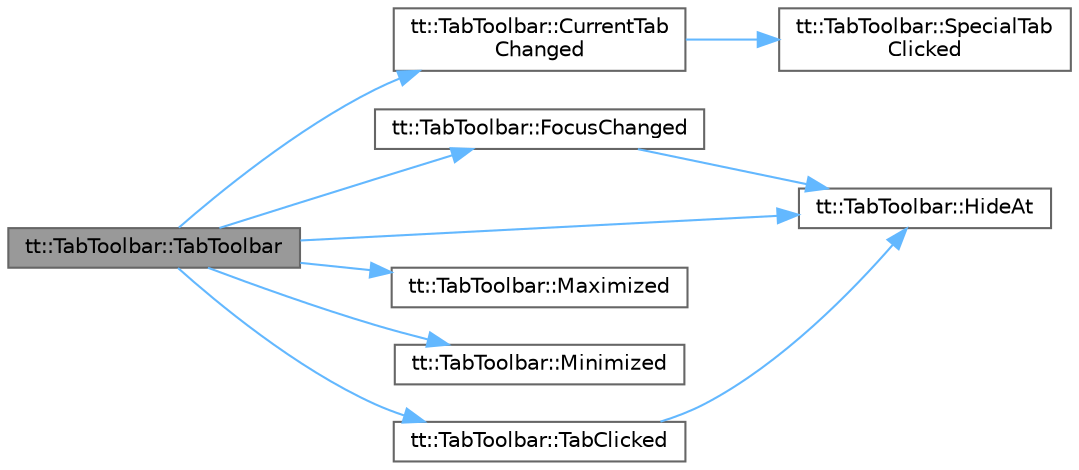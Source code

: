 digraph "tt::TabToolbar::TabToolbar"
{
 // LATEX_PDF_SIZE
  bgcolor="transparent";
  edge [fontname=Helvetica,fontsize=10,labelfontname=Helvetica,labelfontsize=10];
  node [fontname=Helvetica,fontsize=10,shape=box,height=0.2,width=0.4];
  rankdir="LR";
  Node1 [id="Node000001",label="tt::TabToolbar::TabToolbar",height=0.2,width=0.4,color="gray40", fillcolor="grey60", style="filled", fontcolor="black",tooltip=" "];
  Node1 -> Node2 [id="edge1_Node000001_Node000002",color="steelblue1",style="solid",tooltip=" "];
  Node2 [id="Node000002",label="tt::TabToolbar::CurrentTab\lChanged",height=0.2,width=0.4,color="grey40", fillcolor="white", style="filled",URL="$classtt_1_1_tab_toolbar.html#a477f24cf42c8609b7aea00e1040d201e",tooltip=" "];
  Node2 -> Node3 [id="edge2_Node000002_Node000003",color="steelblue1",style="solid",tooltip=" "];
  Node3 [id="Node000003",label="tt::TabToolbar::SpecialTab\lClicked",height=0.2,width=0.4,color="grey40", fillcolor="white", style="filled",URL="$classtt_1_1_tab_toolbar.html#ad53e8a9ee2830bd4876602fd7363b657",tooltip=" "];
  Node1 -> Node4 [id="edge3_Node000001_Node000004",color="steelblue1",style="solid",tooltip=" "];
  Node4 [id="Node000004",label="tt::TabToolbar::FocusChanged",height=0.2,width=0.4,color="grey40", fillcolor="white", style="filled",URL="$classtt_1_1_tab_toolbar.html#aa069ca299eca3b42158a568efee28d3d",tooltip=" "];
  Node4 -> Node5 [id="edge4_Node000004_Node000005",color="steelblue1",style="solid",tooltip=" "];
  Node5 [id="Node000005",label="tt::TabToolbar::HideAt",height=0.2,width=0.4,color="grey40", fillcolor="white", style="filled",URL="$classtt_1_1_tab_toolbar.html#a63aff36405ed700cef4c85f08ff4d2f6",tooltip=" "];
  Node1 -> Node5 [id="edge5_Node000001_Node000005",color="steelblue1",style="solid",tooltip=" "];
  Node1 -> Node6 [id="edge6_Node000001_Node000006",color="steelblue1",style="solid",tooltip=" "];
  Node6 [id="Node000006",label="tt::TabToolbar::Maximized",height=0.2,width=0.4,color="grey40", fillcolor="white", style="filled",URL="$classtt_1_1_tab_toolbar.html#aae4e1058ef5be3238cef8193c4aa289b",tooltip=" "];
  Node1 -> Node7 [id="edge7_Node000001_Node000007",color="steelblue1",style="solid",tooltip=" "];
  Node7 [id="Node000007",label="tt::TabToolbar::Minimized",height=0.2,width=0.4,color="grey40", fillcolor="white", style="filled",URL="$classtt_1_1_tab_toolbar.html#acae3d58db40f3efc4fec7a1d439c6b09",tooltip=" "];
  Node1 -> Node8 [id="edge8_Node000001_Node000008",color="steelblue1",style="solid",tooltip=" "];
  Node8 [id="Node000008",label="tt::TabToolbar::TabClicked",height=0.2,width=0.4,color="grey40", fillcolor="white", style="filled",URL="$classtt_1_1_tab_toolbar.html#a3d185f5c176ad8129420a913f42d27ea",tooltip=" "];
  Node8 -> Node5 [id="edge9_Node000008_Node000005",color="steelblue1",style="solid",tooltip=" "];
}
